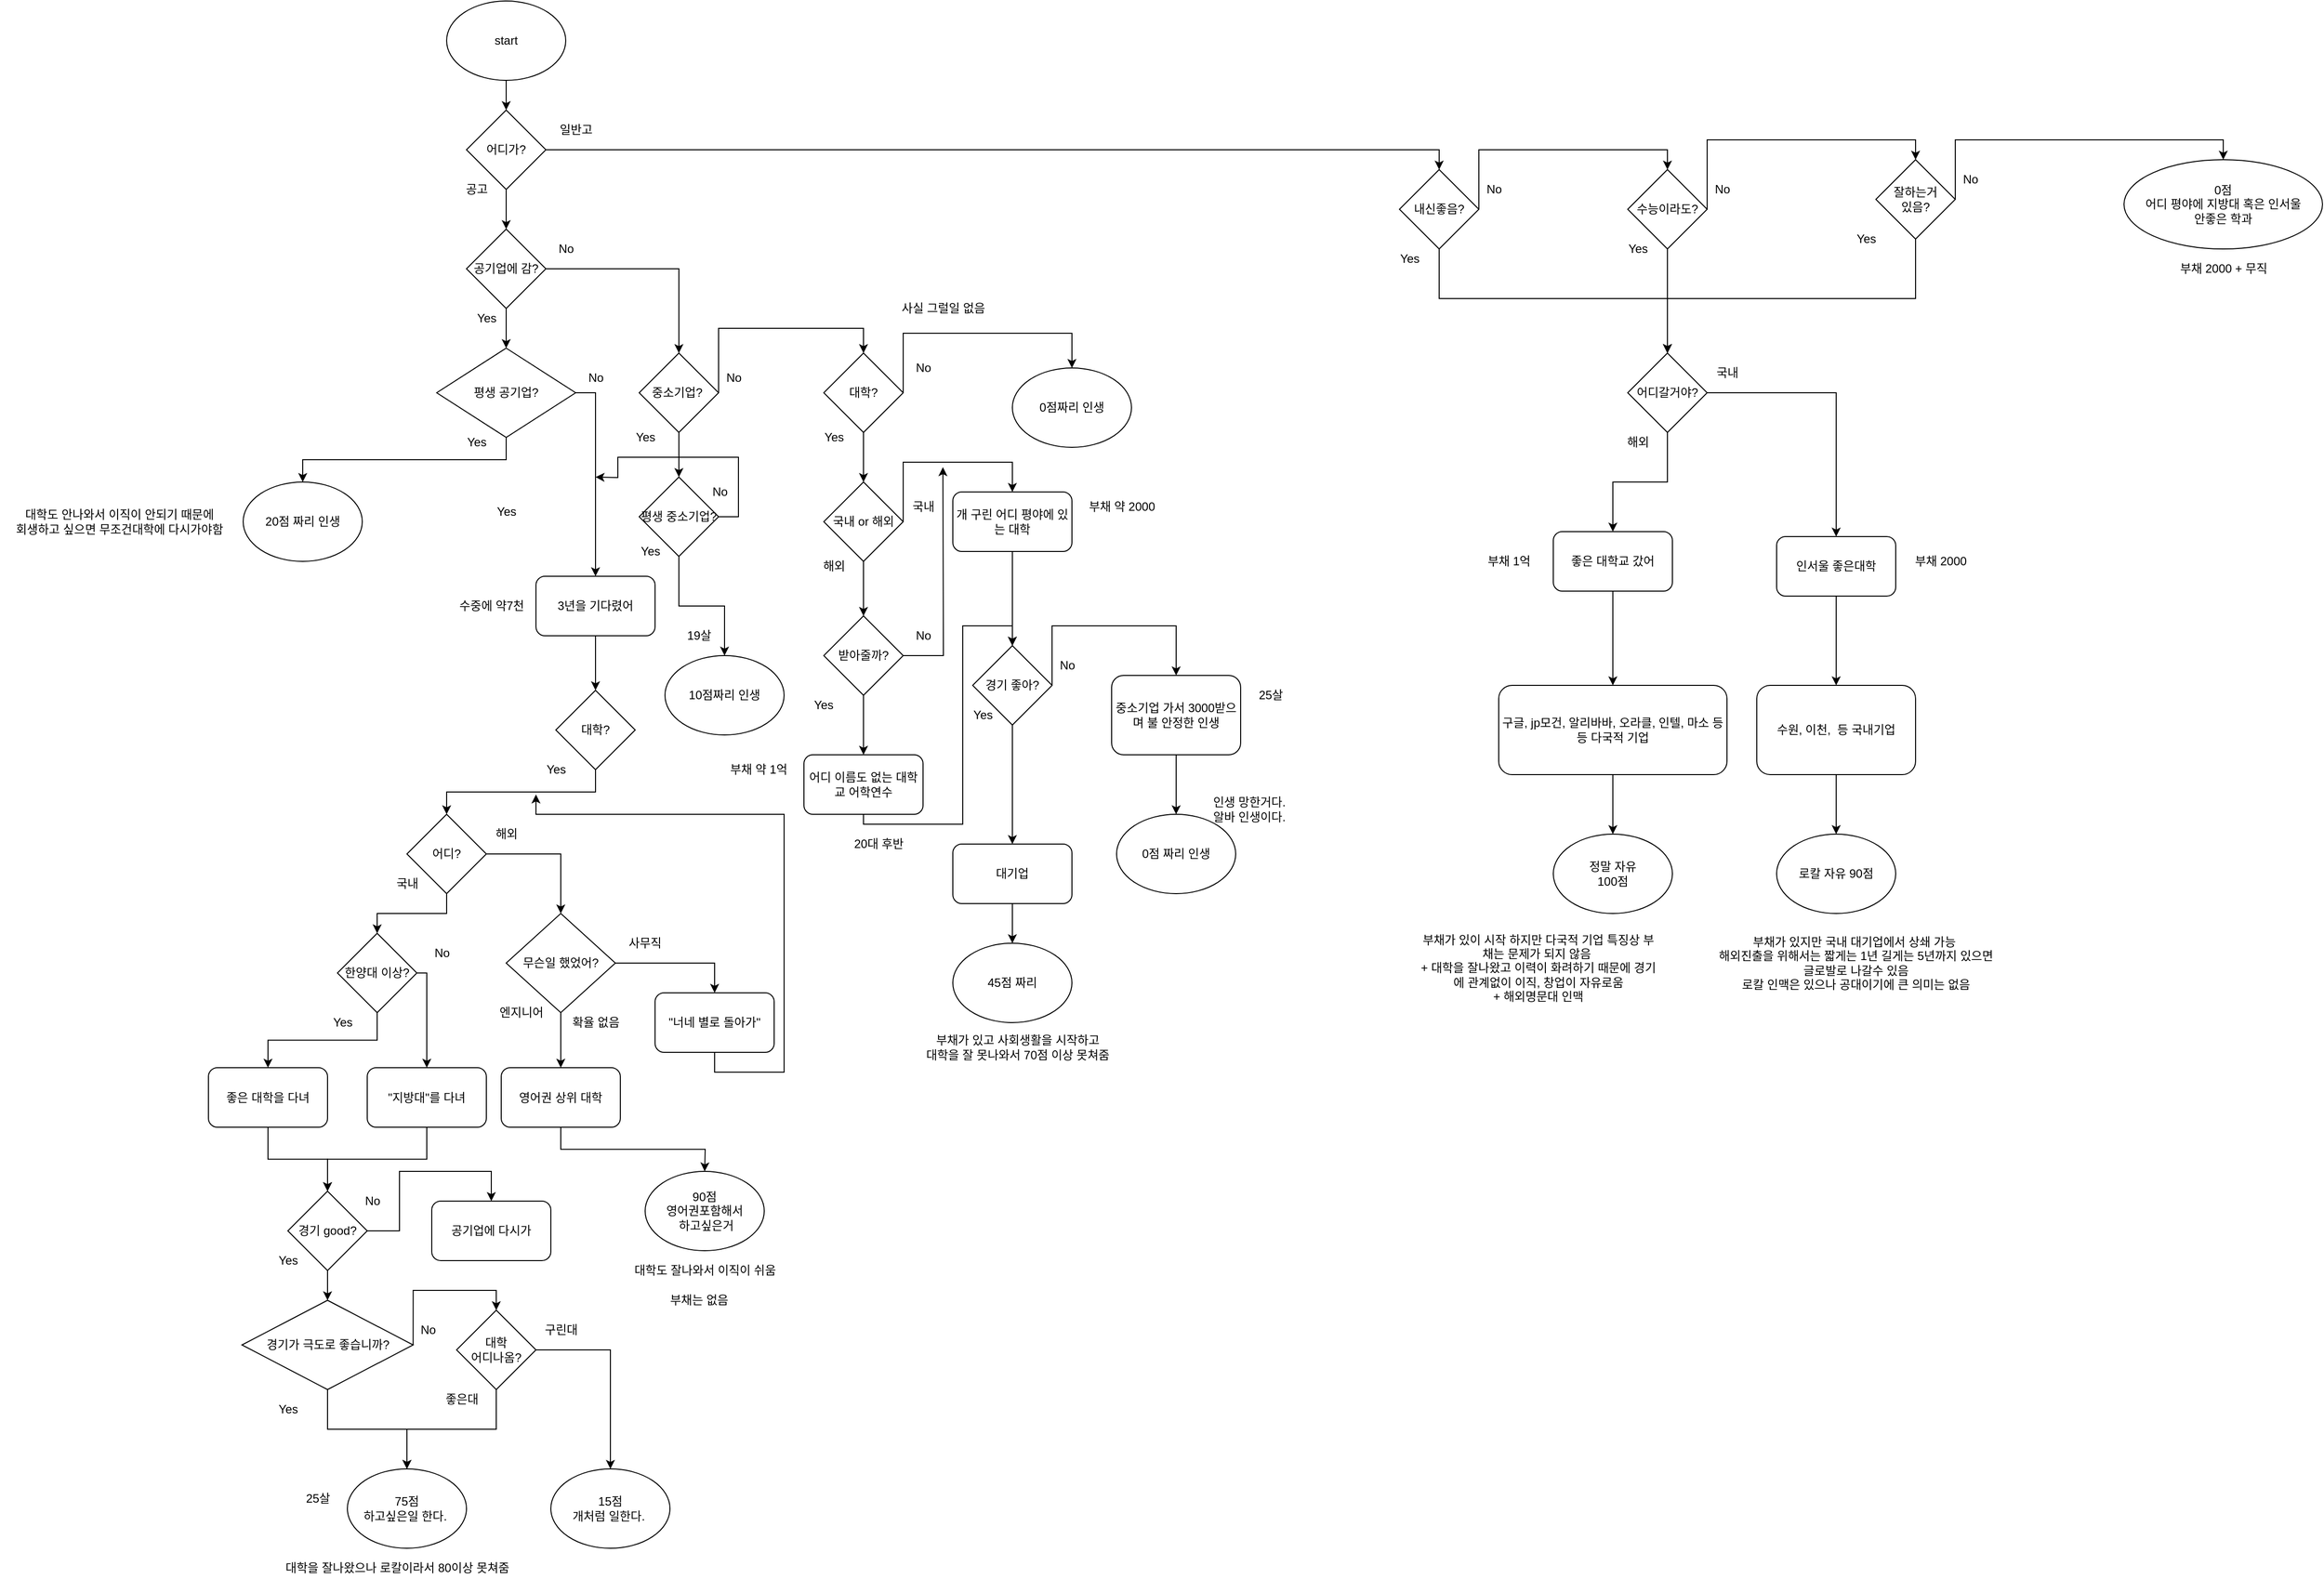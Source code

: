 <mxfile version="13.9.9" type="device"><diagram id="C5RBs43oDa-KdzZeNtuy" name="Page-1"><mxGraphModel dx="2487" dy="822" grid="1" gridSize="10" guides="1" tooltips="1" connect="1" arrows="1" fold="1" page="1" pageScale="1" pageWidth="827" pageHeight="1169" math="0" shadow="0"><root><mxCell id="WIyWlLk6GJQsqaUBKTNV-0"/><mxCell id="WIyWlLk6GJQsqaUBKTNV-1" parent="WIyWlLk6GJQsqaUBKTNV-0"/><mxCell id="mM_kutbRld6dqk4aNB8u-17" style="edgeStyle=orthogonalEdgeStyle;rounded=0;orthogonalLoop=1;jettySize=auto;html=1;exitX=0.5;exitY=1;exitDx=0;exitDy=0;entryX=0.5;entryY=0;entryDx=0;entryDy=0;" edge="1" parent="WIyWlLk6GJQsqaUBKTNV-1" source="mM_kutbRld6dqk4aNB8u-0" target="mM_kutbRld6dqk4aNB8u-1"><mxGeometry relative="1" as="geometry"/></mxCell><mxCell id="mM_kutbRld6dqk4aNB8u-0" value="start" style="ellipse;whiteSpace=wrap;html=1;" vertex="1" parent="WIyWlLk6GJQsqaUBKTNV-1"><mxGeometry x="180" y="20" width="120" height="80" as="geometry"/></mxCell><mxCell id="mM_kutbRld6dqk4aNB8u-8" style="edgeStyle=orthogonalEdgeStyle;rounded=0;orthogonalLoop=1;jettySize=auto;html=1;exitX=0.5;exitY=1;exitDx=0;exitDy=0;" edge="1" parent="WIyWlLk6GJQsqaUBKTNV-1" source="mM_kutbRld6dqk4aNB8u-1" target="mM_kutbRld6dqk4aNB8u-7"><mxGeometry relative="1" as="geometry"/></mxCell><mxCell id="mM_kutbRld6dqk4aNB8u-162" style="edgeStyle=orthogonalEdgeStyle;rounded=0;orthogonalLoop=1;jettySize=auto;html=1;exitX=1;exitY=0.5;exitDx=0;exitDy=0;entryX=0.5;entryY=0;entryDx=0;entryDy=0;" edge="1" parent="WIyWlLk6GJQsqaUBKTNV-1" source="mM_kutbRld6dqk4aNB8u-1" target="mM_kutbRld6dqk4aNB8u-167"><mxGeometry relative="1" as="geometry"><mxPoint x="900" y="170" as="targetPoint"/><mxPoint x="283" y="170" as="sourcePoint"/></mxGeometry></mxCell><mxCell id="mM_kutbRld6dqk4aNB8u-1" value="어디가?" style="rhombus;whiteSpace=wrap;html=1;" vertex="1" parent="WIyWlLk6GJQsqaUBKTNV-1"><mxGeometry x="200" y="130" width="80" height="80" as="geometry"/></mxCell><mxCell id="mM_kutbRld6dqk4aNB8u-3" value="일반고" style="text;html=1;align=center;verticalAlign=middle;resizable=0;points=[];autosize=1;" vertex="1" parent="WIyWlLk6GJQsqaUBKTNV-1"><mxGeometry x="285" y="140" width="50" height="20" as="geometry"/></mxCell><mxCell id="mM_kutbRld6dqk4aNB8u-4" value="공고" style="text;html=1;align=center;verticalAlign=middle;resizable=0;points=[];autosize=1;" vertex="1" parent="WIyWlLk6GJQsqaUBKTNV-1"><mxGeometry x="190" y="200" width="40" height="20" as="geometry"/></mxCell><mxCell id="mM_kutbRld6dqk4aNB8u-13" value="" style="edgeStyle=orthogonalEdgeStyle;rounded=0;orthogonalLoop=1;jettySize=auto;html=1;" edge="1" parent="WIyWlLk6GJQsqaUBKTNV-1" source="mM_kutbRld6dqk4aNB8u-7" target="mM_kutbRld6dqk4aNB8u-12"><mxGeometry relative="1" as="geometry"/></mxCell><mxCell id="mM_kutbRld6dqk4aNB8u-20" style="edgeStyle=orthogonalEdgeStyle;rounded=0;orthogonalLoop=1;jettySize=auto;html=1;exitX=1;exitY=0.5;exitDx=0;exitDy=0;entryX=0.5;entryY=0;entryDx=0;entryDy=0;" edge="1" parent="WIyWlLk6GJQsqaUBKTNV-1" source="mM_kutbRld6dqk4aNB8u-7" target="mM_kutbRld6dqk4aNB8u-16"><mxGeometry relative="1" as="geometry"/></mxCell><mxCell id="mM_kutbRld6dqk4aNB8u-7" value="공기업에 감?" style="rhombus;whiteSpace=wrap;html=1;" vertex="1" parent="WIyWlLk6GJQsqaUBKTNV-1"><mxGeometry x="200" y="250" width="80" height="80" as="geometry"/></mxCell><mxCell id="mM_kutbRld6dqk4aNB8u-9" value="Yes" style="text;html=1;align=center;verticalAlign=middle;resizable=0;points=[];autosize=1;" vertex="1" parent="WIyWlLk6GJQsqaUBKTNV-1"><mxGeometry x="200" y="330" width="40" height="20" as="geometry"/></mxCell><mxCell id="mM_kutbRld6dqk4aNB8u-10" value="No" style="text;html=1;align=center;verticalAlign=middle;resizable=0;points=[];autosize=1;" vertex="1" parent="WIyWlLk6GJQsqaUBKTNV-1"><mxGeometry x="285" y="260" width="30" height="20" as="geometry"/></mxCell><mxCell id="mM_kutbRld6dqk4aNB8u-56" style="edgeStyle=orthogonalEdgeStyle;rounded=0;orthogonalLoop=1;jettySize=auto;html=1;exitX=0.5;exitY=1;exitDx=0;exitDy=0;entryX=0.5;entryY=0;entryDx=0;entryDy=0;" edge="1" parent="WIyWlLk6GJQsqaUBKTNV-1" source="mM_kutbRld6dqk4aNB8u-12" target="mM_kutbRld6dqk4aNB8u-55"><mxGeometry relative="1" as="geometry"/></mxCell><mxCell id="mM_kutbRld6dqk4aNB8u-57" style="edgeStyle=orthogonalEdgeStyle;rounded=0;orthogonalLoop=1;jettySize=auto;html=1;exitX=1;exitY=0.5;exitDx=0;exitDy=0;entryX=0.5;entryY=0;entryDx=0;entryDy=0;" edge="1" parent="WIyWlLk6GJQsqaUBKTNV-1" source="mM_kutbRld6dqk4aNB8u-12" target="mM_kutbRld6dqk4aNB8u-28"><mxGeometry relative="1" as="geometry"><Array as="points"><mxPoint x="330" y="415"/></Array></mxGeometry></mxCell><mxCell id="mM_kutbRld6dqk4aNB8u-12" value="평생 공기업?" style="rhombus;whiteSpace=wrap;html=1;" vertex="1" parent="WIyWlLk6GJQsqaUBKTNV-1"><mxGeometry x="170" y="370" width="140" height="90" as="geometry"/></mxCell><mxCell id="mM_kutbRld6dqk4aNB8u-14" value="No" style="text;html=1;align=center;verticalAlign=middle;resizable=0;points=[];autosize=1;" vertex="1" parent="WIyWlLk6GJQsqaUBKTNV-1"><mxGeometry x="315" y="390" width="30" height="20" as="geometry"/></mxCell><mxCell id="mM_kutbRld6dqk4aNB8u-15" value="Yes" style="text;html=1;align=center;verticalAlign=middle;resizable=0;points=[];autosize=1;" vertex="1" parent="WIyWlLk6GJQsqaUBKTNV-1"><mxGeometry x="190" y="455" width="40" height="20" as="geometry"/></mxCell><mxCell id="mM_kutbRld6dqk4aNB8u-34" style="edgeStyle=orthogonalEdgeStyle;rounded=0;orthogonalLoop=1;jettySize=auto;html=1;exitX=1;exitY=0.5;exitDx=0;exitDy=0;entryX=0.5;entryY=0;entryDx=0;entryDy=0;" edge="1" parent="WIyWlLk6GJQsqaUBKTNV-1" source="mM_kutbRld6dqk4aNB8u-16" target="mM_kutbRld6dqk4aNB8u-33"><mxGeometry relative="1" as="geometry"><Array as="points"><mxPoint x="454" y="350"/><mxPoint x="600" y="350"/></Array></mxGeometry></mxCell><mxCell id="mM_kutbRld6dqk4aNB8u-59" style="edgeStyle=orthogonalEdgeStyle;rounded=0;orthogonalLoop=1;jettySize=auto;html=1;exitX=0.5;exitY=1;exitDx=0;exitDy=0;entryX=0.5;entryY=0;entryDx=0;entryDy=0;" edge="1" parent="WIyWlLk6GJQsqaUBKTNV-1" source="mM_kutbRld6dqk4aNB8u-16" target="mM_kutbRld6dqk4aNB8u-58"><mxGeometry relative="1" as="geometry"/></mxCell><mxCell id="mM_kutbRld6dqk4aNB8u-16" value="중소기업?&amp;nbsp;" style="rhombus;whiteSpace=wrap;html=1;" vertex="1" parent="WIyWlLk6GJQsqaUBKTNV-1"><mxGeometry x="374" y="375" width="80" height="80" as="geometry"/></mxCell><mxCell id="mM_kutbRld6dqk4aNB8u-22" value="Yes" style="text;html=1;align=center;verticalAlign=middle;resizable=0;points=[];autosize=1;" vertex="1" parent="WIyWlLk6GJQsqaUBKTNV-1"><mxGeometry x="360" y="450" width="40" height="20" as="geometry"/></mxCell><mxCell id="mM_kutbRld6dqk4aNB8u-23" value="No" style="text;html=1;align=center;verticalAlign=middle;resizable=0;points=[];autosize=1;" vertex="1" parent="WIyWlLk6GJQsqaUBKTNV-1"><mxGeometry x="454" y="390" width="30" height="20" as="geometry"/></mxCell><mxCell id="mM_kutbRld6dqk4aNB8u-66" style="edgeStyle=orthogonalEdgeStyle;rounded=0;orthogonalLoop=1;jettySize=auto;html=1;exitX=0.5;exitY=1;exitDx=0;exitDy=0;entryX=0.5;entryY=0;entryDx=0;entryDy=0;" edge="1" parent="WIyWlLk6GJQsqaUBKTNV-1" source="mM_kutbRld6dqk4aNB8u-24" target="mM_kutbRld6dqk4aNB8u-67"><mxGeometry relative="1" as="geometry"><mxPoint x="180" y="850" as="targetPoint"/></mxGeometry></mxCell><mxCell id="mM_kutbRld6dqk4aNB8u-24" value="대학?" style="rhombus;whiteSpace=wrap;html=1;" vertex="1" parent="WIyWlLk6GJQsqaUBKTNV-1"><mxGeometry x="290" y="715" width="80" height="80" as="geometry"/></mxCell><mxCell id="mM_kutbRld6dqk4aNB8u-26" value="Yes" style="text;html=1;align=center;verticalAlign=middle;resizable=0;points=[];autosize=1;" vertex="1" parent="WIyWlLk6GJQsqaUBKTNV-1"><mxGeometry x="270" y="785" width="40" height="20" as="geometry"/></mxCell><mxCell id="mM_kutbRld6dqk4aNB8u-31" style="edgeStyle=orthogonalEdgeStyle;rounded=0;orthogonalLoop=1;jettySize=auto;html=1;exitX=0.5;exitY=1;exitDx=0;exitDy=0;entryX=0.5;entryY=0;entryDx=0;entryDy=0;" edge="1" parent="WIyWlLk6GJQsqaUBKTNV-1" source="mM_kutbRld6dqk4aNB8u-28" target="mM_kutbRld6dqk4aNB8u-24"><mxGeometry relative="1" as="geometry"/></mxCell><mxCell id="mM_kutbRld6dqk4aNB8u-28" value="3년을 기다렸어" style="rounded=1;whiteSpace=wrap;html=1;" vertex="1" parent="WIyWlLk6GJQsqaUBKTNV-1"><mxGeometry x="270" y="600" width="120" height="60" as="geometry"/></mxCell><mxCell id="mM_kutbRld6dqk4aNB8u-32" value="수중에 약7천" style="text;html=1;align=center;verticalAlign=middle;resizable=0;points=[];autosize=1;" vertex="1" parent="WIyWlLk6GJQsqaUBKTNV-1"><mxGeometry x="180" y="620" width="90" height="20" as="geometry"/></mxCell><mxCell id="mM_kutbRld6dqk4aNB8u-37" style="edgeStyle=orthogonalEdgeStyle;rounded=0;orthogonalLoop=1;jettySize=auto;html=1;exitX=0.5;exitY=1;exitDx=0;exitDy=0;entryX=0.5;entryY=0;entryDx=0;entryDy=0;" edge="1" parent="WIyWlLk6GJQsqaUBKTNV-1" source="mM_kutbRld6dqk4aNB8u-33" target="mM_kutbRld6dqk4aNB8u-42"><mxGeometry relative="1" as="geometry"><mxPoint x="600" y="505" as="targetPoint"/></mxGeometry></mxCell><mxCell id="mM_kutbRld6dqk4aNB8u-123" style="edgeStyle=orthogonalEdgeStyle;rounded=0;orthogonalLoop=1;jettySize=auto;html=1;exitX=1;exitY=0.5;exitDx=0;exitDy=0;entryX=0.5;entryY=0;entryDx=0;entryDy=0;" edge="1" parent="WIyWlLk6GJQsqaUBKTNV-1" source="mM_kutbRld6dqk4aNB8u-33" target="mM_kutbRld6dqk4aNB8u-122"><mxGeometry relative="1" as="geometry"><Array as="points"><mxPoint x="640" y="355"/><mxPoint x="810" y="355"/></Array></mxGeometry></mxCell><mxCell id="mM_kutbRld6dqk4aNB8u-33" value="대학?" style="rhombus;whiteSpace=wrap;html=1;" vertex="1" parent="WIyWlLk6GJQsqaUBKTNV-1"><mxGeometry x="560" y="375" width="80" height="80" as="geometry"/></mxCell><mxCell id="mM_kutbRld6dqk4aNB8u-36" value="Yes" style="text;html=1;align=center;verticalAlign=middle;resizable=0;points=[];autosize=1;" vertex="1" parent="WIyWlLk6GJQsqaUBKTNV-1"><mxGeometry x="550" y="450" width="40" height="20" as="geometry"/></mxCell><mxCell id="mM_kutbRld6dqk4aNB8u-38" value="No" style="text;html=1;align=center;verticalAlign=middle;resizable=0;points=[];autosize=1;" vertex="1" parent="WIyWlLk6GJQsqaUBKTNV-1"><mxGeometry x="645" y="380" width="30" height="20" as="geometry"/></mxCell><mxCell id="mM_kutbRld6dqk4aNB8u-45" style="edgeStyle=orthogonalEdgeStyle;rounded=0;orthogonalLoop=1;jettySize=auto;html=1;exitX=1;exitY=0.5;exitDx=0;exitDy=0;entryX=0.5;entryY=0;entryDx=0;entryDy=0;" edge="1" parent="WIyWlLk6GJQsqaUBKTNV-1" source="mM_kutbRld6dqk4aNB8u-42" target="mM_kutbRld6dqk4aNB8u-43"><mxGeometry relative="1" as="geometry"><Array as="points"><mxPoint x="640" y="485"/><mxPoint x="750" y="485"/></Array></mxGeometry></mxCell><mxCell id="mM_kutbRld6dqk4aNB8u-50" style="edgeStyle=orthogonalEdgeStyle;rounded=0;orthogonalLoop=1;jettySize=auto;html=1;exitX=0.5;exitY=1;exitDx=0;exitDy=0;" edge="1" parent="WIyWlLk6GJQsqaUBKTNV-1" source="mM_kutbRld6dqk4aNB8u-42" target="mM_kutbRld6dqk4aNB8u-47"><mxGeometry relative="1" as="geometry"/></mxCell><mxCell id="mM_kutbRld6dqk4aNB8u-42" value="국내 or 해외" style="rhombus;whiteSpace=wrap;html=1;" vertex="1" parent="WIyWlLk6GJQsqaUBKTNV-1"><mxGeometry x="560" y="505" width="80" height="80" as="geometry"/></mxCell><mxCell id="mM_kutbRld6dqk4aNB8u-126" style="edgeStyle=orthogonalEdgeStyle;rounded=0;orthogonalLoop=1;jettySize=auto;html=1;exitX=0.5;exitY=1;exitDx=0;exitDy=0;entryX=0.5;entryY=0;entryDx=0;entryDy=0;" edge="1" parent="WIyWlLk6GJQsqaUBKTNV-1" source="mM_kutbRld6dqk4aNB8u-43" target="mM_kutbRld6dqk4aNB8u-127"><mxGeometry relative="1" as="geometry"><mxPoint x="750" y="660" as="targetPoint"/></mxGeometry></mxCell><mxCell id="mM_kutbRld6dqk4aNB8u-43" value="개 구린 어디 평야에 있는 대학" style="rounded=1;whiteSpace=wrap;html=1;" vertex="1" parent="WIyWlLk6GJQsqaUBKTNV-1"><mxGeometry x="690" y="515" width="120" height="60" as="geometry"/></mxCell><mxCell id="mM_kutbRld6dqk4aNB8u-44" value="국내" style="text;html=1;align=center;verticalAlign=middle;resizable=0;points=[];autosize=1;" vertex="1" parent="WIyWlLk6GJQsqaUBKTNV-1"><mxGeometry x="640" y="520" width="40" height="20" as="geometry"/></mxCell><mxCell id="mM_kutbRld6dqk4aNB8u-46" value="해외" style="text;html=1;align=center;verticalAlign=middle;resizable=0;points=[];autosize=1;" vertex="1" parent="WIyWlLk6GJQsqaUBKTNV-1"><mxGeometry x="550" y="580" width="40" height="20" as="geometry"/></mxCell><mxCell id="mM_kutbRld6dqk4aNB8u-52" style="edgeStyle=orthogonalEdgeStyle;rounded=0;orthogonalLoop=1;jettySize=auto;html=1;exitX=0.5;exitY=1;exitDx=0;exitDy=0;entryX=0.5;entryY=0;entryDx=0;entryDy=0;" edge="1" parent="WIyWlLk6GJQsqaUBKTNV-1" source="mM_kutbRld6dqk4aNB8u-47" target="mM_kutbRld6dqk4aNB8u-51"><mxGeometry relative="1" as="geometry"/></mxCell><mxCell id="mM_kutbRld6dqk4aNB8u-120" style="edgeStyle=orthogonalEdgeStyle;rounded=0;orthogonalLoop=1;jettySize=auto;html=1;exitX=1;exitY=0.5;exitDx=0;exitDy=0;" edge="1" parent="WIyWlLk6GJQsqaUBKTNV-1" source="mM_kutbRld6dqk4aNB8u-47"><mxGeometry relative="1" as="geometry"><mxPoint x="680" y="490" as="targetPoint"/></mxGeometry></mxCell><mxCell id="mM_kutbRld6dqk4aNB8u-47" value="받아줄까?" style="rhombus;whiteSpace=wrap;html=1;" vertex="1" parent="WIyWlLk6GJQsqaUBKTNV-1"><mxGeometry x="560" y="640" width="80" height="80" as="geometry"/></mxCell><mxCell id="mM_kutbRld6dqk4aNB8u-48" value="No" style="text;html=1;align=center;verticalAlign=middle;resizable=0;points=[];autosize=1;" vertex="1" parent="WIyWlLk6GJQsqaUBKTNV-1"><mxGeometry x="645" y="650" width="30" height="20" as="geometry"/></mxCell><mxCell id="mM_kutbRld6dqk4aNB8u-49" value="Yes" style="text;html=1;strokeColor=none;fillColor=none;align=center;verticalAlign=middle;whiteSpace=wrap;rounded=0;" vertex="1" parent="WIyWlLk6GJQsqaUBKTNV-1"><mxGeometry x="540" y="720" width="40" height="20" as="geometry"/></mxCell><mxCell id="mM_kutbRld6dqk4aNB8u-146" style="edgeStyle=orthogonalEdgeStyle;rounded=0;orthogonalLoop=1;jettySize=auto;html=1;exitX=0.5;exitY=1;exitDx=0;exitDy=0;entryX=0.5;entryY=0;entryDx=0;entryDy=0;" edge="1" parent="WIyWlLk6GJQsqaUBKTNV-1" source="mM_kutbRld6dqk4aNB8u-51" target="mM_kutbRld6dqk4aNB8u-127"><mxGeometry relative="1" as="geometry"><Array as="points"><mxPoint x="600" y="850"/><mxPoint x="700" y="850"/><mxPoint x="700" y="650"/><mxPoint x="750" y="650"/></Array></mxGeometry></mxCell><mxCell id="mM_kutbRld6dqk4aNB8u-51" value="어디 이름도 없는 대학교 어학연수" style="rounded=1;whiteSpace=wrap;html=1;" vertex="1" parent="WIyWlLk6GJQsqaUBKTNV-1"><mxGeometry x="540" y="780" width="120" height="60" as="geometry"/></mxCell><mxCell id="mM_kutbRld6dqk4aNB8u-55" value="20점 짜리 인생" style="ellipse;whiteSpace=wrap;html=1;" vertex="1" parent="WIyWlLk6GJQsqaUBKTNV-1"><mxGeometry x="-25" y="505" width="120" height="80" as="geometry"/></mxCell><mxCell id="mM_kutbRld6dqk4aNB8u-63" style="edgeStyle=orthogonalEdgeStyle;rounded=0;orthogonalLoop=1;jettySize=auto;html=1;exitX=0.5;exitY=1;exitDx=0;exitDy=0;" edge="1" parent="WIyWlLk6GJQsqaUBKTNV-1" source="mM_kutbRld6dqk4aNB8u-58" target="mM_kutbRld6dqk4aNB8u-62"><mxGeometry relative="1" as="geometry"/></mxCell><mxCell id="mM_kutbRld6dqk4aNB8u-159" style="edgeStyle=orthogonalEdgeStyle;rounded=0;orthogonalLoop=1;jettySize=auto;html=1;exitX=1;exitY=0.5;exitDx=0;exitDy=0;" edge="1" parent="WIyWlLk6GJQsqaUBKTNV-1" source="mM_kutbRld6dqk4aNB8u-58"><mxGeometry relative="1" as="geometry"><mxPoint x="330" y="500" as="targetPoint"/></mxGeometry></mxCell><mxCell id="mM_kutbRld6dqk4aNB8u-58" value="평생 중소기업?" style="rhombus;whiteSpace=wrap;html=1;" vertex="1" parent="WIyWlLk6GJQsqaUBKTNV-1"><mxGeometry x="374" y="500" width="80" height="80" as="geometry"/></mxCell><mxCell id="mM_kutbRld6dqk4aNB8u-60" value="Yes" style="text;html=1;align=center;verticalAlign=middle;resizable=0;points=[];autosize=1;" vertex="1" parent="WIyWlLk6GJQsqaUBKTNV-1"><mxGeometry x="220" y="525" width="40" height="20" as="geometry"/></mxCell><mxCell id="mM_kutbRld6dqk4aNB8u-61" value="No" style="text;html=1;align=center;verticalAlign=middle;resizable=0;points=[];autosize=1;" vertex="1" parent="WIyWlLk6GJQsqaUBKTNV-1"><mxGeometry x="440" y="505" width="30" height="20" as="geometry"/></mxCell><mxCell id="mM_kutbRld6dqk4aNB8u-62" value="10점짜리 인생" style="ellipse;whiteSpace=wrap;html=1;" vertex="1" parent="WIyWlLk6GJQsqaUBKTNV-1"><mxGeometry x="400" y="680" width="120" height="80" as="geometry"/></mxCell><mxCell id="mM_kutbRld6dqk4aNB8u-70" style="edgeStyle=orthogonalEdgeStyle;rounded=0;orthogonalLoop=1;jettySize=auto;html=1;exitX=1;exitY=0.5;exitDx=0;exitDy=0;entryX=0.5;entryY=0;entryDx=0;entryDy=0;" edge="1" parent="WIyWlLk6GJQsqaUBKTNV-1" source="mM_kutbRld6dqk4aNB8u-67" target="mM_kutbRld6dqk4aNB8u-71"><mxGeometry relative="1" as="geometry"><mxPoint x="280" y="930" as="targetPoint"/></mxGeometry></mxCell><mxCell id="mM_kutbRld6dqk4aNB8u-80" style="edgeStyle=orthogonalEdgeStyle;rounded=0;orthogonalLoop=1;jettySize=auto;html=1;exitX=0.5;exitY=1;exitDx=0;exitDy=0;entryX=0.5;entryY=0;entryDx=0;entryDy=0;" edge="1" parent="WIyWlLk6GJQsqaUBKTNV-1" source="mM_kutbRld6dqk4aNB8u-67" target="mM_kutbRld6dqk4aNB8u-79"><mxGeometry relative="1" as="geometry"/></mxCell><mxCell id="mM_kutbRld6dqk4aNB8u-67" value="어디?" style="rhombus;whiteSpace=wrap;html=1;" vertex="1" parent="WIyWlLk6GJQsqaUBKTNV-1"><mxGeometry x="140" y="840" width="80" height="80" as="geometry"/></mxCell><mxCell id="mM_kutbRld6dqk4aNB8u-68" value="국내" style="text;html=1;align=center;verticalAlign=middle;resizable=0;points=[];autosize=1;" vertex="1" parent="WIyWlLk6GJQsqaUBKTNV-1"><mxGeometry x="120" y="900" width="40" height="20" as="geometry"/></mxCell><mxCell id="mM_kutbRld6dqk4aNB8u-69" value="해외" style="text;html=1;align=center;verticalAlign=middle;resizable=0;points=[];autosize=1;" vertex="1" parent="WIyWlLk6GJQsqaUBKTNV-1"><mxGeometry x="220" y="850" width="40" height="20" as="geometry"/></mxCell><mxCell id="mM_kutbRld6dqk4aNB8u-74" style="edgeStyle=orthogonalEdgeStyle;rounded=0;orthogonalLoop=1;jettySize=auto;html=1;exitX=1;exitY=0.5;exitDx=0;exitDy=0;entryX=0.5;entryY=0;entryDx=0;entryDy=0;" edge="1" parent="WIyWlLk6GJQsqaUBKTNV-1" source="mM_kutbRld6dqk4aNB8u-71" target="mM_kutbRld6dqk4aNB8u-73"><mxGeometry relative="1" as="geometry"/></mxCell><mxCell id="mM_kutbRld6dqk4aNB8u-77" style="edgeStyle=orthogonalEdgeStyle;rounded=0;orthogonalLoop=1;jettySize=auto;html=1;exitX=0.5;exitY=1;exitDx=0;exitDy=0;entryX=0.5;entryY=0;entryDx=0;entryDy=0;" edge="1" parent="WIyWlLk6GJQsqaUBKTNV-1" source="mM_kutbRld6dqk4aNB8u-71" target="mM_kutbRld6dqk4aNB8u-76"><mxGeometry relative="1" as="geometry"/></mxCell><mxCell id="mM_kutbRld6dqk4aNB8u-71" value="무슨일 했었어?" style="rhombus;whiteSpace=wrap;html=1;" vertex="1" parent="WIyWlLk6GJQsqaUBKTNV-1"><mxGeometry x="240" y="940" width="110" height="100" as="geometry"/></mxCell><mxCell id="mM_kutbRld6dqk4aNB8u-72" value="사무직" style="text;html=1;strokeColor=none;fillColor=none;align=center;verticalAlign=middle;whiteSpace=wrap;rounded=0;" vertex="1" parent="WIyWlLk6GJQsqaUBKTNV-1"><mxGeometry x="360" y="960" width="40" height="20" as="geometry"/></mxCell><mxCell id="mM_kutbRld6dqk4aNB8u-94" style="edgeStyle=orthogonalEdgeStyle;rounded=0;orthogonalLoop=1;jettySize=auto;html=1;exitX=0.5;exitY=1;exitDx=0;exitDy=0;" edge="1" parent="WIyWlLk6GJQsqaUBKTNV-1" source="mM_kutbRld6dqk4aNB8u-73"><mxGeometry relative="1" as="geometry"><mxPoint x="270" y="820" as="targetPoint"/><Array as="points"><mxPoint x="450" y="1100"/><mxPoint x="520" y="1100"/><mxPoint x="520" y="840"/><mxPoint x="270" y="840"/></Array></mxGeometry></mxCell><mxCell id="mM_kutbRld6dqk4aNB8u-73" value="&quot;너네 별로 돌아가&quot;" style="rounded=1;whiteSpace=wrap;html=1;" vertex="1" parent="WIyWlLk6GJQsqaUBKTNV-1"><mxGeometry x="390" y="1020" width="120" height="60" as="geometry"/></mxCell><mxCell id="mM_kutbRld6dqk4aNB8u-75" value="엔지니어" style="text;html=1;align=center;verticalAlign=middle;resizable=0;points=[];autosize=1;" vertex="1" parent="WIyWlLk6GJQsqaUBKTNV-1"><mxGeometry x="225" y="1030" width="60" height="20" as="geometry"/></mxCell><mxCell id="mM_kutbRld6dqk4aNB8u-149" style="edgeStyle=orthogonalEdgeStyle;rounded=0;orthogonalLoop=1;jettySize=auto;html=1;exitX=0.5;exitY=1;exitDx=0;exitDy=0;entryX=0.5;entryY=0;entryDx=0;entryDy=0;" edge="1" parent="WIyWlLk6GJQsqaUBKTNV-1" source="mM_kutbRld6dqk4aNB8u-76"><mxGeometry relative="1" as="geometry"><mxPoint x="440" y="1200" as="targetPoint"/></mxGeometry></mxCell><mxCell id="mM_kutbRld6dqk4aNB8u-76" value="영어권 상위 대학" style="rounded=1;whiteSpace=wrap;html=1;" vertex="1" parent="WIyWlLk6GJQsqaUBKTNV-1"><mxGeometry x="235" y="1095.5" width="120" height="60" as="geometry"/></mxCell><mxCell id="mM_kutbRld6dqk4aNB8u-84" style="edgeStyle=orthogonalEdgeStyle;rounded=0;orthogonalLoop=1;jettySize=auto;html=1;exitX=0.5;exitY=1;exitDx=0;exitDy=0;entryX=0.5;entryY=0;entryDx=0;entryDy=0;" edge="1" parent="WIyWlLk6GJQsqaUBKTNV-1" source="mM_kutbRld6dqk4aNB8u-79" target="mM_kutbRld6dqk4aNB8u-86"><mxGeometry relative="1" as="geometry"><mxPoint x="110" y="1110" as="targetPoint"/></mxGeometry></mxCell><mxCell id="mM_kutbRld6dqk4aNB8u-96" style="edgeStyle=orthogonalEdgeStyle;rounded=0;orthogonalLoop=1;jettySize=auto;html=1;exitX=1;exitY=0.5;exitDx=0;exitDy=0;entryX=0.5;entryY=0;entryDx=0;entryDy=0;" edge="1" parent="WIyWlLk6GJQsqaUBKTNV-1" source="mM_kutbRld6dqk4aNB8u-79" target="mM_kutbRld6dqk4aNB8u-97"><mxGeometry relative="1" as="geometry"><mxPoint x="220" y="1170" as="targetPoint"/><Array as="points"><mxPoint x="160" y="1000"/></Array></mxGeometry></mxCell><mxCell id="mM_kutbRld6dqk4aNB8u-79" value="한양대 이상?" style="rhombus;whiteSpace=wrap;html=1;" vertex="1" parent="WIyWlLk6GJQsqaUBKTNV-1"><mxGeometry x="70" y="960" width="80" height="80" as="geometry"/></mxCell><mxCell id="mM_kutbRld6dqk4aNB8u-81" value="No" style="text;html=1;align=center;verticalAlign=middle;resizable=0;points=[];autosize=1;" vertex="1" parent="WIyWlLk6GJQsqaUBKTNV-1"><mxGeometry x="160" y="970" width="30" height="20" as="geometry"/></mxCell><mxCell id="mM_kutbRld6dqk4aNB8u-82" value="Yes" style="text;html=1;align=center;verticalAlign=middle;resizable=0;points=[];autosize=1;" vertex="1" parent="WIyWlLk6GJQsqaUBKTNV-1"><mxGeometry x="55" y="1040" width="40" height="20" as="geometry"/></mxCell><mxCell id="mM_kutbRld6dqk4aNB8u-88" style="edgeStyle=orthogonalEdgeStyle;rounded=0;orthogonalLoop=1;jettySize=auto;html=1;exitX=0.5;exitY=1;exitDx=0;exitDy=0;entryX=0.5;entryY=0;entryDx=0;entryDy=0;" edge="1" parent="WIyWlLk6GJQsqaUBKTNV-1" source="mM_kutbRld6dqk4aNB8u-86" target="mM_kutbRld6dqk4aNB8u-90"><mxGeometry relative="1" as="geometry"><mxPoint y="1226.5" as="targetPoint"/></mxGeometry></mxCell><mxCell id="mM_kutbRld6dqk4aNB8u-86" value="좋은 대학을 다녀" style="rounded=1;whiteSpace=wrap;html=1;" vertex="1" parent="WIyWlLk6GJQsqaUBKTNV-1"><mxGeometry x="-60" y="1095.5" width="120" height="60" as="geometry"/></mxCell><mxCell id="mM_kutbRld6dqk4aNB8u-101" style="edgeStyle=orthogonalEdgeStyle;rounded=0;orthogonalLoop=1;jettySize=auto;html=1;exitX=1;exitY=0.5;exitDx=0;exitDy=0;entryX=0.5;entryY=0;entryDx=0;entryDy=0;" edge="1" parent="WIyWlLk6GJQsqaUBKTNV-1" source="mM_kutbRld6dqk4aNB8u-90" target="mM_kutbRld6dqk4aNB8u-100"><mxGeometry relative="1" as="geometry"/></mxCell><mxCell id="mM_kutbRld6dqk4aNB8u-103" style="edgeStyle=orthogonalEdgeStyle;rounded=0;orthogonalLoop=1;jettySize=auto;html=1;exitX=0.5;exitY=1;exitDx=0;exitDy=0;entryX=0.5;entryY=0;entryDx=0;entryDy=0;" edge="1" parent="WIyWlLk6GJQsqaUBKTNV-1" source="mM_kutbRld6dqk4aNB8u-90" target="mM_kutbRld6dqk4aNB8u-102"><mxGeometry relative="1" as="geometry"/></mxCell><mxCell id="mM_kutbRld6dqk4aNB8u-90" value="경기 good?" style="rhombus;whiteSpace=wrap;html=1;" vertex="1" parent="WIyWlLk6GJQsqaUBKTNV-1"><mxGeometry x="20" y="1220" width="80" height="80" as="geometry"/></mxCell><mxCell id="mM_kutbRld6dqk4aNB8u-91" value="Yes" style="text;html=1;align=center;verticalAlign=middle;resizable=0;points=[];autosize=1;" vertex="1" parent="WIyWlLk6GJQsqaUBKTNV-1"><mxGeometry y="1280" width="40" height="20" as="geometry"/></mxCell><mxCell id="mM_kutbRld6dqk4aNB8u-93" value="No" style="text;html=1;align=center;verticalAlign=middle;resizable=0;points=[];autosize=1;" vertex="1" parent="WIyWlLk6GJQsqaUBKTNV-1"><mxGeometry x="90" y="1220" width="30" height="20" as="geometry"/></mxCell><mxCell id="mM_kutbRld6dqk4aNB8u-99" style="edgeStyle=orthogonalEdgeStyle;rounded=0;orthogonalLoop=1;jettySize=auto;html=1;exitX=0.5;exitY=1;exitDx=0;exitDy=0;entryX=0.5;entryY=0;entryDx=0;entryDy=0;" edge="1" parent="WIyWlLk6GJQsqaUBKTNV-1" source="mM_kutbRld6dqk4aNB8u-97" target="mM_kutbRld6dqk4aNB8u-90"><mxGeometry relative="1" as="geometry"/></mxCell><mxCell id="mM_kutbRld6dqk4aNB8u-97" value="&quot;지방대&quot;를 다녀" style="rounded=1;whiteSpace=wrap;html=1;" vertex="1" parent="WIyWlLk6GJQsqaUBKTNV-1"><mxGeometry x="100" y="1095.5" width="120" height="60" as="geometry"/></mxCell><mxCell id="mM_kutbRld6dqk4aNB8u-100" value="공기업에 다시가" style="rounded=1;whiteSpace=wrap;html=1;" vertex="1" parent="WIyWlLk6GJQsqaUBKTNV-1"><mxGeometry x="165" y="1230" width="120" height="60" as="geometry"/></mxCell><mxCell id="mM_kutbRld6dqk4aNB8u-108" style="edgeStyle=orthogonalEdgeStyle;rounded=0;orthogonalLoop=1;jettySize=auto;html=1;exitX=1;exitY=0.5;exitDx=0;exitDy=0;entryX=0.5;entryY=0;entryDx=0;entryDy=0;" edge="1" parent="WIyWlLk6GJQsqaUBKTNV-1" source="mM_kutbRld6dqk4aNB8u-102" target="mM_kutbRld6dqk4aNB8u-107"><mxGeometry relative="1" as="geometry"><Array as="points"><mxPoint x="146" y="1320"/><mxPoint x="230" y="1320"/></Array></mxGeometry></mxCell><mxCell id="mM_kutbRld6dqk4aNB8u-112" style="edgeStyle=orthogonalEdgeStyle;rounded=0;orthogonalLoop=1;jettySize=auto;html=1;exitX=0.5;exitY=1;exitDx=0;exitDy=0;entryX=0.5;entryY=0;entryDx=0;entryDy=0;" edge="1" parent="WIyWlLk6GJQsqaUBKTNV-1" source="mM_kutbRld6dqk4aNB8u-102" target="mM_kutbRld6dqk4aNB8u-111"><mxGeometry relative="1" as="geometry"/></mxCell><mxCell id="mM_kutbRld6dqk4aNB8u-102" value="경기가 극도로 좋습니까?" style="rhombus;whiteSpace=wrap;html=1;" vertex="1" parent="WIyWlLk6GJQsqaUBKTNV-1"><mxGeometry x="-26.25" y="1330" width="172.5" height="90" as="geometry"/></mxCell><mxCell id="mM_kutbRld6dqk4aNB8u-104" value="Yes" style="text;html=1;align=center;verticalAlign=middle;resizable=0;points=[];autosize=1;" vertex="1" parent="WIyWlLk6GJQsqaUBKTNV-1"><mxGeometry y="1430" width="40" height="20" as="geometry"/></mxCell><mxCell id="mM_kutbRld6dqk4aNB8u-105" value="No" style="text;html=1;align=center;verticalAlign=middle;resizable=0;points=[];autosize=1;" vertex="1" parent="WIyWlLk6GJQsqaUBKTNV-1"><mxGeometry x="146.25" y="1350" width="30" height="20" as="geometry"/></mxCell><mxCell id="mM_kutbRld6dqk4aNB8u-113" style="edgeStyle=orthogonalEdgeStyle;rounded=0;orthogonalLoop=1;jettySize=auto;html=1;exitX=0.5;exitY=1;exitDx=0;exitDy=0;entryX=0.5;entryY=0;entryDx=0;entryDy=0;" edge="1" parent="WIyWlLk6GJQsqaUBKTNV-1" source="mM_kutbRld6dqk4aNB8u-107" target="mM_kutbRld6dqk4aNB8u-111"><mxGeometry relative="1" as="geometry"><mxPoint x="120" y="1510" as="targetPoint"/></mxGeometry></mxCell><mxCell id="mM_kutbRld6dqk4aNB8u-116" style="edgeStyle=orthogonalEdgeStyle;rounded=0;orthogonalLoop=1;jettySize=auto;html=1;exitX=1;exitY=0.5;exitDx=0;exitDy=0;entryX=0.5;entryY=0;entryDx=0;entryDy=0;" edge="1" parent="WIyWlLk6GJQsqaUBKTNV-1" source="mM_kutbRld6dqk4aNB8u-107" target="mM_kutbRld6dqk4aNB8u-117"><mxGeometry relative="1" as="geometry"><mxPoint x="370" y="1490" as="targetPoint"/></mxGeometry></mxCell><mxCell id="mM_kutbRld6dqk4aNB8u-107" value="대학 &lt;br&gt;어디나옴?" style="rhombus;whiteSpace=wrap;html=1;" vertex="1" parent="WIyWlLk6GJQsqaUBKTNV-1"><mxGeometry x="190" y="1340" width="80" height="80" as="geometry"/></mxCell><mxCell id="mM_kutbRld6dqk4aNB8u-109" value="좋은대" style="text;html=1;align=center;verticalAlign=middle;resizable=0;points=[];autosize=1;" vertex="1" parent="WIyWlLk6GJQsqaUBKTNV-1"><mxGeometry x="170" y="1420" width="50" height="20" as="geometry"/></mxCell><mxCell id="mM_kutbRld6dqk4aNB8u-110" value="구린대" style="text;html=1;align=center;verticalAlign=middle;resizable=0;points=[];autosize=1;" vertex="1" parent="WIyWlLk6GJQsqaUBKTNV-1"><mxGeometry x="270" y="1350" width="50" height="20" as="geometry"/></mxCell><mxCell id="mM_kutbRld6dqk4aNB8u-111" value="75점&lt;br&gt;하고싶은일 한다.&amp;nbsp;" style="ellipse;whiteSpace=wrap;html=1;" vertex="1" parent="WIyWlLk6GJQsqaUBKTNV-1"><mxGeometry x="80" y="1500" width="120" height="80" as="geometry"/></mxCell><mxCell id="mM_kutbRld6dqk4aNB8u-117" value="15점&lt;br&gt;개처럼 일한다.&amp;nbsp;" style="ellipse;whiteSpace=wrap;html=1;" vertex="1" parent="WIyWlLk6GJQsqaUBKTNV-1"><mxGeometry x="285" y="1500" width="120" height="80" as="geometry"/></mxCell><mxCell id="mM_kutbRld6dqk4aNB8u-118" value="부채 약 2000" style="text;html=1;align=center;verticalAlign=middle;resizable=0;points=[];autosize=1;" vertex="1" parent="WIyWlLk6GJQsqaUBKTNV-1"><mxGeometry x="820" y="520" width="80" height="20" as="geometry"/></mxCell><mxCell id="mM_kutbRld6dqk4aNB8u-119" value="부채 약 1억" style="text;html=1;align=center;verticalAlign=middle;resizable=0;points=[];autosize=1;" vertex="1" parent="WIyWlLk6GJQsqaUBKTNV-1"><mxGeometry x="454" y="785" width="80" height="20" as="geometry"/></mxCell><mxCell id="mM_kutbRld6dqk4aNB8u-122" value="0점짜리 인생" style="ellipse;whiteSpace=wrap;html=1;" vertex="1" parent="WIyWlLk6GJQsqaUBKTNV-1"><mxGeometry x="750" y="390" width="120" height="80" as="geometry"/></mxCell><mxCell id="mM_kutbRld6dqk4aNB8u-131" style="edgeStyle=orthogonalEdgeStyle;rounded=0;orthogonalLoop=1;jettySize=auto;html=1;exitX=0.5;exitY=1;exitDx=0;exitDy=0;entryX=0.5;entryY=0;entryDx=0;entryDy=0;" edge="1" parent="WIyWlLk6GJQsqaUBKTNV-1" source="mM_kutbRld6dqk4aNB8u-127" target="mM_kutbRld6dqk4aNB8u-130"><mxGeometry relative="1" as="geometry"/></mxCell><mxCell id="mM_kutbRld6dqk4aNB8u-134" style="edgeStyle=orthogonalEdgeStyle;rounded=0;orthogonalLoop=1;jettySize=auto;html=1;exitX=1;exitY=0.5;exitDx=0;exitDy=0;entryX=0.5;entryY=0;entryDx=0;entryDy=0;" edge="1" parent="WIyWlLk6GJQsqaUBKTNV-1" source="mM_kutbRld6dqk4aNB8u-127" target="mM_kutbRld6dqk4aNB8u-132"><mxGeometry relative="1" as="geometry"><Array as="points"><mxPoint x="790" y="650"/><mxPoint x="915" y="650"/></Array></mxGeometry></mxCell><mxCell id="mM_kutbRld6dqk4aNB8u-127" value="경기 좋아?" style="rhombus;whiteSpace=wrap;html=1;" vertex="1" parent="WIyWlLk6GJQsqaUBKTNV-1"><mxGeometry x="710" y="670" width="80" height="80" as="geometry"/></mxCell><mxCell id="mM_kutbRld6dqk4aNB8u-128" value="Yes" style="text;html=1;align=center;verticalAlign=middle;resizable=0;points=[];autosize=1;" vertex="1" parent="WIyWlLk6GJQsqaUBKTNV-1"><mxGeometry x="700" y="730" width="40" height="20" as="geometry"/></mxCell><mxCell id="mM_kutbRld6dqk4aNB8u-129" value="No" style="text;html=1;align=center;verticalAlign=middle;resizable=0;points=[];autosize=1;" vertex="1" parent="WIyWlLk6GJQsqaUBKTNV-1"><mxGeometry x="790" y="680" width="30" height="20" as="geometry"/></mxCell><mxCell id="mM_kutbRld6dqk4aNB8u-141" style="edgeStyle=orthogonalEdgeStyle;rounded=0;orthogonalLoop=1;jettySize=auto;html=1;exitX=0.5;exitY=1;exitDx=0;exitDy=0;entryX=0.5;entryY=0;entryDx=0;entryDy=0;" edge="1" parent="WIyWlLk6GJQsqaUBKTNV-1" source="mM_kutbRld6dqk4aNB8u-130" target="mM_kutbRld6dqk4aNB8u-142"><mxGeometry relative="1" as="geometry"><mxPoint x="750" y="992.5" as="targetPoint"/></mxGeometry></mxCell><mxCell id="mM_kutbRld6dqk4aNB8u-130" value="대기업" style="rounded=1;whiteSpace=wrap;html=1;" vertex="1" parent="WIyWlLk6GJQsqaUBKTNV-1"><mxGeometry x="690" y="870" width="120" height="60" as="geometry"/></mxCell><mxCell id="mM_kutbRld6dqk4aNB8u-136" style="edgeStyle=orthogonalEdgeStyle;rounded=0;orthogonalLoop=1;jettySize=auto;html=1;exitX=0.5;exitY=1;exitDx=0;exitDy=0;entryX=0.5;entryY=0;entryDx=0;entryDy=0;" edge="1" parent="WIyWlLk6GJQsqaUBKTNV-1" source="mM_kutbRld6dqk4aNB8u-132" target="mM_kutbRld6dqk4aNB8u-135"><mxGeometry relative="1" as="geometry"/></mxCell><mxCell id="mM_kutbRld6dqk4aNB8u-132" value="중소기업 가서 3000받으며 불 안정한 인생" style="rounded=1;whiteSpace=wrap;html=1;" vertex="1" parent="WIyWlLk6GJQsqaUBKTNV-1"><mxGeometry x="850" y="700" width="130" height="80" as="geometry"/></mxCell><mxCell id="mM_kutbRld6dqk4aNB8u-135" value="0점 짜리 인생" style="ellipse;whiteSpace=wrap;html=1;" vertex="1" parent="WIyWlLk6GJQsqaUBKTNV-1"><mxGeometry x="855" y="840" width="120" height="80" as="geometry"/></mxCell><mxCell id="mM_kutbRld6dqk4aNB8u-137" value="사실 그럴일 없음" style="text;html=1;align=center;verticalAlign=middle;resizable=0;points=[];autosize=1;" vertex="1" parent="WIyWlLk6GJQsqaUBKTNV-1"><mxGeometry x="625" y="320" width="110" height="20" as="geometry"/></mxCell><mxCell id="mM_kutbRld6dqk4aNB8u-138" value="20대 후반" style="text;html=1;align=center;verticalAlign=middle;resizable=0;points=[];autosize=1;" vertex="1" parent="WIyWlLk6GJQsqaUBKTNV-1"><mxGeometry x="580" y="860" width="70" height="20" as="geometry"/></mxCell><mxCell id="mM_kutbRld6dqk4aNB8u-142" value="45점 짜리" style="ellipse;whiteSpace=wrap;html=1;" vertex="1" parent="WIyWlLk6GJQsqaUBKTNV-1"><mxGeometry x="690" y="970" width="120" height="80" as="geometry"/></mxCell><mxCell id="mM_kutbRld6dqk4aNB8u-143" value="19살" style="text;html=1;align=center;verticalAlign=middle;resizable=0;points=[];autosize=1;" vertex="1" parent="WIyWlLk6GJQsqaUBKTNV-1"><mxGeometry x="414" y="650" width="40" height="20" as="geometry"/></mxCell><mxCell id="mM_kutbRld6dqk4aNB8u-144" value="25살" style="text;html=1;align=center;verticalAlign=middle;resizable=0;points=[];autosize=1;" vertex="1" parent="WIyWlLk6GJQsqaUBKTNV-1"><mxGeometry x="990" y="710" width="40" height="20" as="geometry"/></mxCell><mxCell id="mM_kutbRld6dqk4aNB8u-145" value="25살" style="text;html=1;align=center;verticalAlign=middle;resizable=0;points=[];autosize=1;" vertex="1" parent="WIyWlLk6GJQsqaUBKTNV-1"><mxGeometry x="30" y="1520" width="40" height="20" as="geometry"/></mxCell><mxCell id="mM_kutbRld6dqk4aNB8u-150" value="&lt;span&gt;90점&lt;br&gt;영어권포함해서&lt;/span&gt;&lt;br&gt;&lt;span&gt;&amp;nbsp;하고싶은거&lt;/span&gt;" style="ellipse;whiteSpace=wrap;html=1;" vertex="1" parent="WIyWlLk6GJQsqaUBKTNV-1"><mxGeometry x="380" y="1200" width="120" height="80" as="geometry"/></mxCell><mxCell id="mM_kutbRld6dqk4aNB8u-152" value="부채가 있고 사회생활을 시작하고&lt;br&gt;대학을 잘 못나와서 70점 이상 못쳐줌" style="text;html=1;align=center;verticalAlign=middle;resizable=0;points=[];autosize=1;" vertex="1" parent="WIyWlLk6GJQsqaUBKTNV-1"><mxGeometry x="650" y="1060" width="210" height="30" as="geometry"/></mxCell><mxCell id="mM_kutbRld6dqk4aNB8u-154" value="대학을 잘나왔으나 로칼이라서 80이상 못쳐줌" style="text;html=1;align=center;verticalAlign=middle;resizable=0;points=[];autosize=1;" vertex="1" parent="WIyWlLk6GJQsqaUBKTNV-1"><mxGeometry y="1590" width="260" height="20" as="geometry"/></mxCell><mxCell id="mM_kutbRld6dqk4aNB8u-155" value="인생 망한거다.&amp;nbsp;&lt;br&gt;알바 인생이다.&amp;nbsp;" style="text;html=1;align=center;verticalAlign=middle;resizable=0;points=[];autosize=1;" vertex="1" parent="WIyWlLk6GJQsqaUBKTNV-1"><mxGeometry x="940" y="820" width="100" height="30" as="geometry"/></mxCell><mxCell id="mM_kutbRld6dqk4aNB8u-156" value="확율 없음" style="text;html=1;align=center;verticalAlign=middle;resizable=0;points=[];autosize=1;" vertex="1" parent="WIyWlLk6GJQsqaUBKTNV-1"><mxGeometry x="295" y="1040" width="70" height="20" as="geometry"/></mxCell><mxCell id="mM_kutbRld6dqk4aNB8u-160" value="Yes" style="text;html=1;align=center;verticalAlign=middle;resizable=0;points=[];autosize=1;" vertex="1" parent="WIyWlLk6GJQsqaUBKTNV-1"><mxGeometry x="365" y="565" width="40" height="20" as="geometry"/></mxCell><mxCell id="mM_kutbRld6dqk4aNB8u-161" value="대학도 안나와서 이직이 안되기 때문에 &lt;br&gt;회생하고 싶으면 무조건대학에 다시가야함" style="text;html=1;align=center;verticalAlign=middle;resizable=0;points=[];autosize=1;" vertex="1" parent="WIyWlLk6GJQsqaUBKTNV-1"><mxGeometry x="-270" y="530" width="240" height="30" as="geometry"/></mxCell><mxCell id="mM_kutbRld6dqk4aNB8u-163" value="대학도 잘나와서 이직이 쉬움" style="text;html=1;align=center;verticalAlign=middle;resizable=0;points=[];autosize=1;" vertex="1" parent="WIyWlLk6GJQsqaUBKTNV-1"><mxGeometry x="355" y="1290" width="170" height="20" as="geometry"/></mxCell><mxCell id="mM_kutbRld6dqk4aNB8u-172" style="edgeStyle=orthogonalEdgeStyle;rounded=0;orthogonalLoop=1;jettySize=auto;html=1;exitX=0.5;exitY=1;exitDx=0;exitDy=0;entryX=0.5;entryY=0;entryDx=0;entryDy=0;" edge="1" parent="WIyWlLk6GJQsqaUBKTNV-1" source="mM_kutbRld6dqk4aNB8u-167" target="mM_kutbRld6dqk4aNB8u-171"><mxGeometry relative="1" as="geometry"><Array as="points"><mxPoint x="1180" y="320"/><mxPoint x="1410" y="320"/></Array></mxGeometry></mxCell><mxCell id="mM_kutbRld6dqk4aNB8u-178" style="edgeStyle=orthogonalEdgeStyle;rounded=0;orthogonalLoop=1;jettySize=auto;html=1;exitX=1;exitY=0.5;exitDx=0;exitDy=0;entryX=0.5;entryY=0;entryDx=0;entryDy=0;" edge="1" parent="WIyWlLk6GJQsqaUBKTNV-1" source="mM_kutbRld6dqk4aNB8u-167" target="mM_kutbRld6dqk4aNB8u-177"><mxGeometry relative="1" as="geometry"><Array as="points"><mxPoint x="1220" y="170"/><mxPoint x="1410" y="170"/></Array></mxGeometry></mxCell><mxCell id="mM_kutbRld6dqk4aNB8u-167" value="내신좋음?" style="rhombus;whiteSpace=wrap;html=1;" vertex="1" parent="WIyWlLk6GJQsqaUBKTNV-1"><mxGeometry x="1140" y="190" width="80" height="80" as="geometry"/></mxCell><mxCell id="mM_kutbRld6dqk4aNB8u-168" value="Yes" style="text;html=1;align=center;verticalAlign=middle;resizable=0;points=[];autosize=1;" vertex="1" parent="WIyWlLk6GJQsqaUBKTNV-1"><mxGeometry x="1130" y="270" width="40" height="20" as="geometry"/></mxCell><mxCell id="mM_kutbRld6dqk4aNB8u-169" value="No" style="text;html=1;align=center;verticalAlign=middle;resizable=0;points=[];autosize=1;" vertex="1" parent="WIyWlLk6GJQsqaUBKTNV-1"><mxGeometry x="1220" y="200" width="30" height="20" as="geometry"/></mxCell><mxCell id="mM_kutbRld6dqk4aNB8u-176" style="edgeStyle=orthogonalEdgeStyle;rounded=0;orthogonalLoop=1;jettySize=auto;html=1;exitX=1;exitY=0.5;exitDx=0;exitDy=0;entryX=0.5;entryY=0;entryDx=0;entryDy=0;" edge="1" parent="WIyWlLk6GJQsqaUBKTNV-1" source="mM_kutbRld6dqk4aNB8u-171" target="mM_kutbRld6dqk4aNB8u-175"><mxGeometry relative="1" as="geometry"/></mxCell><mxCell id="mM_kutbRld6dqk4aNB8u-180" style="edgeStyle=orthogonalEdgeStyle;rounded=0;orthogonalLoop=1;jettySize=auto;html=1;exitX=0.5;exitY=1;exitDx=0;exitDy=0;" edge="1" parent="WIyWlLk6GJQsqaUBKTNV-1" source="mM_kutbRld6dqk4aNB8u-171" target="mM_kutbRld6dqk4aNB8u-179"><mxGeometry relative="1" as="geometry"/></mxCell><mxCell id="mM_kutbRld6dqk4aNB8u-171" value="어디갈거야?" style="rhombus;whiteSpace=wrap;html=1;" vertex="1" parent="WIyWlLk6GJQsqaUBKTNV-1"><mxGeometry x="1370" y="375" width="80" height="80" as="geometry"/></mxCell><mxCell id="mM_kutbRld6dqk4aNB8u-173" value="국내" style="text;html=1;align=center;verticalAlign=middle;resizable=0;points=[];autosize=1;" vertex="1" parent="WIyWlLk6GJQsqaUBKTNV-1"><mxGeometry x="1450" y="385" width="40" height="20" as="geometry"/></mxCell><mxCell id="mM_kutbRld6dqk4aNB8u-174" value="해외" style="text;html=1;align=center;verticalAlign=middle;resizable=0;points=[];autosize=1;" vertex="1" parent="WIyWlLk6GJQsqaUBKTNV-1"><mxGeometry x="1360" y="455" width="40" height="20" as="geometry"/></mxCell><mxCell id="mM_kutbRld6dqk4aNB8u-175" value="인서울 좋은대학" style="rounded=1;whiteSpace=wrap;html=1;" vertex="1" parent="WIyWlLk6GJQsqaUBKTNV-1"><mxGeometry x="1520" y="560" width="120" height="60" as="geometry"/></mxCell><mxCell id="mM_kutbRld6dqk4aNB8u-189" style="edgeStyle=orthogonalEdgeStyle;rounded=0;orthogonalLoop=1;jettySize=auto;html=1;exitX=1;exitY=0.5;exitDx=0;exitDy=0;entryX=0.5;entryY=0;entryDx=0;entryDy=0;" edge="1" parent="WIyWlLk6GJQsqaUBKTNV-1" source="mM_kutbRld6dqk4aNB8u-177" target="mM_kutbRld6dqk4aNB8u-188"><mxGeometry relative="1" as="geometry"><mxPoint x="1550" y="170" as="targetPoint"/><Array as="points"><mxPoint x="1450" y="160"/><mxPoint x="1660" y="160"/></Array></mxGeometry></mxCell><mxCell id="mM_kutbRld6dqk4aNB8u-193" style="edgeStyle=orthogonalEdgeStyle;rounded=0;orthogonalLoop=1;jettySize=auto;html=1;exitX=0.5;exitY=1;exitDx=0;exitDy=0;entryX=0.5;entryY=0;entryDx=0;entryDy=0;" edge="1" parent="WIyWlLk6GJQsqaUBKTNV-1" source="mM_kutbRld6dqk4aNB8u-177" target="mM_kutbRld6dqk4aNB8u-171"><mxGeometry relative="1" as="geometry"/></mxCell><mxCell id="mM_kutbRld6dqk4aNB8u-177" value="수능이라도?" style="rhombus;whiteSpace=wrap;html=1;" vertex="1" parent="WIyWlLk6GJQsqaUBKTNV-1"><mxGeometry x="1370" y="190" width="80" height="80" as="geometry"/></mxCell><mxCell id="mM_kutbRld6dqk4aNB8u-206" style="edgeStyle=orthogonalEdgeStyle;rounded=0;orthogonalLoop=1;jettySize=auto;html=1;exitX=0.5;exitY=1;exitDx=0;exitDy=0;entryX=0.5;entryY=0;entryDx=0;entryDy=0;" edge="1" parent="WIyWlLk6GJQsqaUBKTNV-1" source="mM_kutbRld6dqk4aNB8u-179" target="mM_kutbRld6dqk4aNB8u-205"><mxGeometry relative="1" as="geometry"/></mxCell><mxCell id="mM_kutbRld6dqk4aNB8u-179" value="좋은 대학교 갔어" style="rounded=1;whiteSpace=wrap;html=1;" vertex="1" parent="WIyWlLk6GJQsqaUBKTNV-1"><mxGeometry x="1295" y="555" width="120" height="60" as="geometry"/></mxCell><mxCell id="mM_kutbRld6dqk4aNB8u-181" value="Yes" style="text;html=1;align=center;verticalAlign=middle;resizable=0;points=[];autosize=1;" vertex="1" parent="WIyWlLk6GJQsqaUBKTNV-1"><mxGeometry x="1360" y="260" width="40" height="20" as="geometry"/></mxCell><mxCell id="mM_kutbRld6dqk4aNB8u-182" value="No" style="text;html=1;align=center;verticalAlign=middle;resizable=0;points=[];autosize=1;" vertex="1" parent="WIyWlLk6GJQsqaUBKTNV-1"><mxGeometry x="1450" y="200" width="30" height="20" as="geometry"/></mxCell><mxCell id="mM_kutbRld6dqk4aNB8u-194" style="edgeStyle=orthogonalEdgeStyle;rounded=0;orthogonalLoop=1;jettySize=auto;html=1;exitX=0.5;exitY=1;exitDx=0;exitDy=0;entryX=0.5;entryY=0;entryDx=0;entryDy=0;" edge="1" parent="WIyWlLk6GJQsqaUBKTNV-1" source="mM_kutbRld6dqk4aNB8u-188" target="mM_kutbRld6dqk4aNB8u-171"><mxGeometry relative="1" as="geometry"><Array as="points"><mxPoint x="1660" y="320"/><mxPoint x="1410" y="320"/></Array></mxGeometry></mxCell><mxCell id="mM_kutbRld6dqk4aNB8u-199" style="edgeStyle=orthogonalEdgeStyle;rounded=0;orthogonalLoop=1;jettySize=auto;html=1;exitX=1;exitY=0.5;exitDx=0;exitDy=0;entryX=0.5;entryY=0;entryDx=0;entryDy=0;" edge="1" parent="WIyWlLk6GJQsqaUBKTNV-1" source="mM_kutbRld6dqk4aNB8u-188" target="mM_kutbRld6dqk4aNB8u-198"><mxGeometry relative="1" as="geometry"><Array as="points"><mxPoint x="1700" y="160"/><mxPoint x="1970" y="160"/></Array></mxGeometry></mxCell><mxCell id="mM_kutbRld6dqk4aNB8u-188" value="잘하는거 &lt;br&gt;있음?" style="rhombus;whiteSpace=wrap;html=1;" vertex="1" parent="WIyWlLk6GJQsqaUBKTNV-1"><mxGeometry x="1620" y="180" width="80" height="80" as="geometry"/></mxCell><mxCell id="mM_kutbRld6dqk4aNB8u-190" value="Yes" style="text;html=1;align=center;verticalAlign=middle;resizable=0;points=[];autosize=1;" vertex="1" parent="WIyWlLk6GJQsqaUBKTNV-1"><mxGeometry x="1590" y="250" width="40" height="20" as="geometry"/></mxCell><mxCell id="mM_kutbRld6dqk4aNB8u-195" value="부채 2000" style="text;html=1;align=center;verticalAlign=middle;resizable=0;points=[];autosize=1;" vertex="1" parent="WIyWlLk6GJQsqaUBKTNV-1"><mxGeometry x="1650" y="575" width="70" height="20" as="geometry"/></mxCell><mxCell id="mM_kutbRld6dqk4aNB8u-197" value="No" style="text;html=1;align=center;verticalAlign=middle;resizable=0;points=[];autosize=1;" vertex="1" parent="WIyWlLk6GJQsqaUBKTNV-1"><mxGeometry x="1700" y="190" width="30" height="20" as="geometry"/></mxCell><mxCell id="mM_kutbRld6dqk4aNB8u-198" value="0점&lt;br&gt;어디 평야에 지방대 혹은 인서울 &lt;br&gt;안좋은 학과" style="ellipse;whiteSpace=wrap;html=1;" vertex="1" parent="WIyWlLk6GJQsqaUBKTNV-1"><mxGeometry x="1870" y="180" width="200" height="90" as="geometry"/></mxCell><mxCell id="mM_kutbRld6dqk4aNB8u-200" value="부채 2000 + 무직" style="text;html=1;align=center;verticalAlign=middle;resizable=0;points=[];autosize=1;" vertex="1" parent="WIyWlLk6GJQsqaUBKTNV-1"><mxGeometry x="1915" y="280" width="110" height="20" as="geometry"/></mxCell><mxCell id="mM_kutbRld6dqk4aNB8u-201" value="부채 1억" style="text;html=1;align=center;verticalAlign=middle;resizable=0;points=[];autosize=1;" vertex="1" parent="WIyWlLk6GJQsqaUBKTNV-1"><mxGeometry x="1220" y="575" width="60" height="20" as="geometry"/></mxCell><mxCell id="mM_kutbRld6dqk4aNB8u-202" value="" style="endArrow=classic;html=1;exitX=0.5;exitY=1;exitDx=0;exitDy=0;entryX=0.5;entryY=0;entryDx=0;entryDy=0;" edge="1" parent="WIyWlLk6GJQsqaUBKTNV-1" source="mM_kutbRld6dqk4aNB8u-175" target="mM_kutbRld6dqk4aNB8u-203"><mxGeometry width="50" height="50" relative="1" as="geometry"><mxPoint x="1550" y="690" as="sourcePoint"/><mxPoint x="1560" y="670" as="targetPoint"/></mxGeometry></mxCell><mxCell id="mM_kutbRld6dqk4aNB8u-203" value="수원, 이천,&amp;nbsp; 등 국내기업" style="rounded=1;whiteSpace=wrap;html=1;" vertex="1" parent="WIyWlLk6GJQsqaUBKTNV-1"><mxGeometry x="1500" y="710" width="160" height="90" as="geometry"/></mxCell><mxCell id="mM_kutbRld6dqk4aNB8u-208" style="edgeStyle=orthogonalEdgeStyle;rounded=0;orthogonalLoop=1;jettySize=auto;html=1;exitX=0.5;exitY=1;exitDx=0;exitDy=0;entryX=0.5;entryY=0;entryDx=0;entryDy=0;" edge="1" parent="WIyWlLk6GJQsqaUBKTNV-1" source="mM_kutbRld6dqk4aNB8u-205" target="mM_kutbRld6dqk4aNB8u-207"><mxGeometry relative="1" as="geometry"/></mxCell><mxCell id="mM_kutbRld6dqk4aNB8u-205" value="구글, jp모건, 알리바바, 오라클, 인텔, 마소 등등 다국적 기업" style="rounded=1;whiteSpace=wrap;html=1;" vertex="1" parent="WIyWlLk6GJQsqaUBKTNV-1"><mxGeometry x="1240" y="710" width="230" height="90" as="geometry"/></mxCell><mxCell id="mM_kutbRld6dqk4aNB8u-207" value="정말 자유&lt;br&gt;100점" style="ellipse;whiteSpace=wrap;html=1;" vertex="1" parent="WIyWlLk6GJQsqaUBKTNV-1"><mxGeometry x="1295" y="860" width="120" height="80" as="geometry"/></mxCell><mxCell id="mM_kutbRld6dqk4aNB8u-210" value="부채는 없음" style="text;html=1;align=center;verticalAlign=middle;resizable=0;points=[];autosize=1;" vertex="1" parent="WIyWlLk6GJQsqaUBKTNV-1"><mxGeometry x="394" y="1320" width="80" height="20" as="geometry"/></mxCell><mxCell id="mM_kutbRld6dqk4aNB8u-212" value="" style="endArrow=classic;html=1;exitX=0.5;exitY=1;exitDx=0;exitDy=0;entryX=0.5;entryY=0;entryDx=0;entryDy=0;" edge="1" parent="WIyWlLk6GJQsqaUBKTNV-1" source="mM_kutbRld6dqk4aNB8u-203" target="mM_kutbRld6dqk4aNB8u-213"><mxGeometry width="50" height="50" relative="1" as="geometry"><mxPoint x="1530" y="920" as="sourcePoint"/><mxPoint x="1640" y="880" as="targetPoint"/></mxGeometry></mxCell><mxCell id="mM_kutbRld6dqk4aNB8u-213" value="로칼 자유 90점" style="ellipse;whiteSpace=wrap;html=1;" vertex="1" parent="WIyWlLk6GJQsqaUBKTNV-1"><mxGeometry x="1520" y="860" width="120" height="80" as="geometry"/></mxCell><mxCell id="mM_kutbRld6dqk4aNB8u-216" value="&lt;span&gt;부채가 있이 시작 하지만 다국적 기업 특징상 부채는 문제가 되지 않음&amp;nbsp;&lt;/span&gt;&lt;br&gt;&lt;span&gt;+ 대학을 잘나왔고 이력이 화려하기 때문에 경기에 관계없이 이직, 창업이 자유로움&lt;br&gt;+ 해외명문대 인맥&lt;br&gt;&lt;/span&gt;" style="text;html=1;strokeColor=none;fillColor=none;align=center;verticalAlign=middle;whiteSpace=wrap;rounded=0;" vertex="1" parent="WIyWlLk6GJQsqaUBKTNV-1"><mxGeometry x="1160" y="950" width="240" height="90" as="geometry"/></mxCell><mxCell id="mM_kutbRld6dqk4aNB8u-220" value="부채가 있지만 국내 대기업에서 상쇄 가능&amp;nbsp;&lt;br&gt;해외진출을 위해서는 짧게는 1년 길게는 5년까지 있으면 글로발로 나갈수 있음&lt;br&gt;로칼 인맥은 있으나 공대이기에 큰 의미는 없음" style="text;html=1;strokeColor=none;fillColor=none;align=center;verticalAlign=middle;whiteSpace=wrap;rounded=0;" vertex="1" parent="WIyWlLk6GJQsqaUBKTNV-1"><mxGeometry x="1460" y="950" width="280" height="80" as="geometry"/></mxCell></root></mxGraphModel></diagram></mxfile>